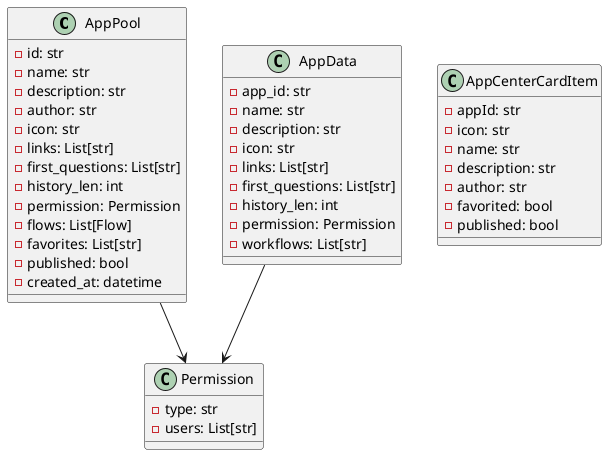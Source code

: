 @startuml DB AppPool 数据模型
class AppPool {
  - id: str
  - name: str  
  - description: str
  - author: str
  - icon: str
  - links: List[str]
  - first_questions: List[str]
  - history_len: int
  - permission: Permission
  - flows: List[Flow]
  - favorites: List[str]
  - published: bool
  - created_at: datetime
}

class Permission {
  - type: str
  - users: List[str]
}

class AppData {
  - app_id: str
  - name: str
  - description: str
  - icon: str
  - links: List[str]
  - first_questions: List[str]
  - history_len: int
  - permission: Permission
  - workflows: List[str]
}

class AppCenterCardItem {
  - appId: str
  - icon: str
  - name: str
  - description: str 
  - author: str
  - favorited: bool
  - published: bool
}

AppPool --> Permission
AppData --> Permission
@enduml